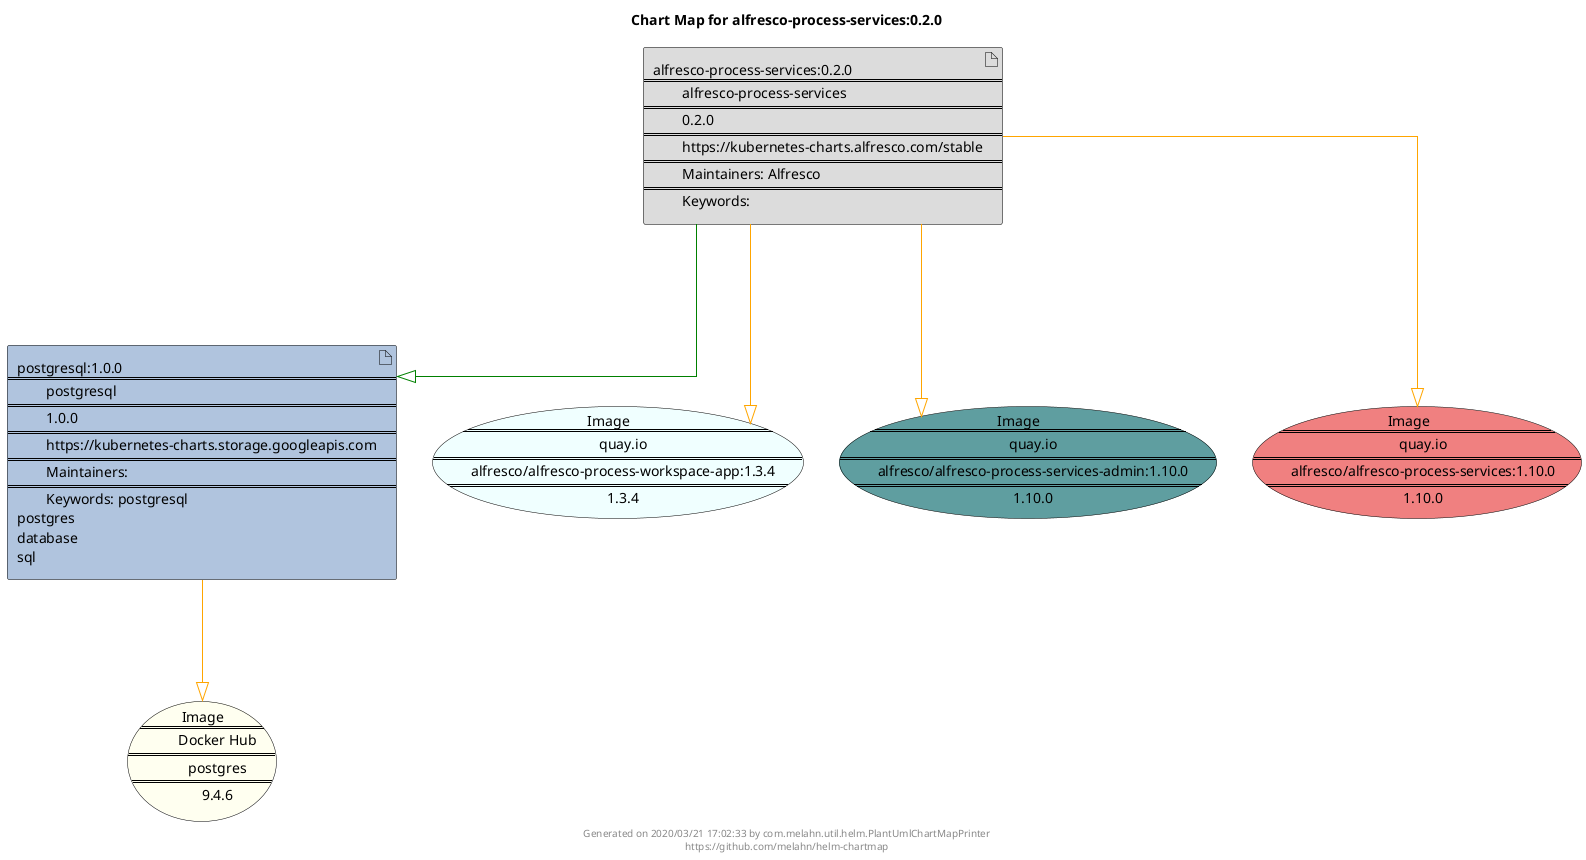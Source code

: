 @startuml
skinparam linetype ortho
skinparam backgroundColor white
skinparam usecaseBorderColor black
skinparam usecaseArrowColor LightSlateGray
skinparam artifactBorderColor black
skinparam artifactArrowColor LightSlateGray

title Chart Map for alfresco-process-services:0.2.0

'There are 2 referenced Helm Charts
artifact "alfresco-process-services:0.2.0\n====\n\talfresco-process-services\n====\n\t0.2.0\n====\n\thttps://kubernetes-charts.alfresco.com/stable\n====\n\tMaintainers: Alfresco\n====\n\tKeywords: " as alfresco_process_services_0_2_0 #Gainsboro
artifact "postgresql:1.0.0\n====\n\tpostgresql\n====\n\t1.0.0\n====\n\thttps://kubernetes-charts.storage.googleapis.com\n====\n\tMaintainers: \n====\n\tKeywords: postgresql\npostgres\ndatabase\nsql" as postgresql_1_0_0 #LightSteelBlue

'There are 4 referenced Docker Images
usecase "Image\n====\n\tquay.io\n====\n\talfresco/alfresco-process-workspace-app:1.3.4\n====\n\t1.3.4" as quay_io_alfresco_alfresco_process_workspace_app_1_3_4 #Azure
usecase "Image\n====\n\tquay.io\n====\n\talfresco/alfresco-process-services-admin:1.10.0\n====\n\t1.10.0" as quay_io_alfresco_alfresco_process_services_admin_1_10_0 #CadetBlue
usecase "Image\n====\n\tDocker Hub\n====\n\tpostgres\n====\n\t9.4.6" as postgres_9_4_6 #Ivory
usecase "Image\n====\n\tquay.io\n====\n\talfresco/alfresco-process-services:1.10.0\n====\n\t1.10.0" as quay_io_alfresco_alfresco_process_services_1_10_0 #LightCoral

'Chart Dependencies
alfresco_process_services_0_2_0--[#green]-|>postgresql_1_0_0
alfresco_process_services_0_2_0--[#orange]-|>quay_io_alfresco_alfresco_process_services_admin_1_10_0
alfresco_process_services_0_2_0--[#orange]-|>quay_io_alfresco_alfresco_process_services_1_10_0
alfresco_process_services_0_2_0--[#orange]-|>quay_io_alfresco_alfresco_process_workspace_app_1_3_4
postgresql_1_0_0--[#orange]-|>postgres_9_4_6

center footer Generated on 2020/03/21 17:02:33 by com.melahn.util.helm.PlantUmlChartMapPrinter\nhttps://github.com/melahn/helm-chartmap
@enduml
